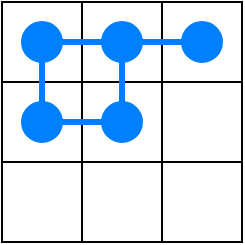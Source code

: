 <mxfile version="12.2.4" pages="3"><diagram id="92H0JlenQWe1qruiaDzJ" name="Page-1"><mxGraphModel dx="556" dy="404" grid="1" gridSize="10" guides="1" tooltips="1" connect="1" arrows="1" fold="1" page="1" pageScale="1" pageWidth="827" pageHeight="1169" math="0" shadow="0"><root><mxCell id="0"/><mxCell id="1" parent="0"/><mxCell id="2" value="" style="rounded=0;whiteSpace=wrap;html=1;" parent="1" vertex="1"><mxGeometry x="160" y="40" width="40" height="40" as="geometry"/></mxCell><mxCell id="3" value="" style="rounded=0;whiteSpace=wrap;html=1;" parent="1" vertex="1"><mxGeometry x="200" y="40" width="40" height="40" as="geometry"/></mxCell><mxCell id="4" value="" style="rounded=0;whiteSpace=wrap;html=1;" parent="1" vertex="1"><mxGeometry x="240" y="40" width="40" height="40" as="geometry"/></mxCell><mxCell id="5" value="" style="rounded=0;whiteSpace=wrap;html=1;" parent="1" vertex="1"><mxGeometry x="200" y="80" width="40" height="40" as="geometry"/></mxCell><mxCell id="6" value="" style="rounded=0;whiteSpace=wrap;html=1;" parent="1" vertex="1"><mxGeometry x="240" y="80" width="40" height="40" as="geometry"/></mxCell><mxCell id="7" value="" style="rounded=0;whiteSpace=wrap;html=1;" parent="1" vertex="1"><mxGeometry x="160" y="80" width="40" height="40" as="geometry"/></mxCell><mxCell id="8" value="" style="rounded=0;whiteSpace=wrap;html=1;" parent="1" vertex="1"><mxGeometry x="160" y="120" width="40" height="40" as="geometry"/></mxCell><mxCell id="9" value="" style="rounded=0;whiteSpace=wrap;html=1;" parent="1" vertex="1"><mxGeometry x="200" y="120" width="40" height="40" as="geometry"/></mxCell><mxCell id="10" value="" style="rounded=0;whiteSpace=wrap;html=1;" parent="1" vertex="1"><mxGeometry x="240" y="120" width="40" height="40" as="geometry"/></mxCell><mxCell id="11" value="" style="ellipse;whiteSpace=wrap;html=1;aspect=fixed;fillColor=#007FFF;strokeColor=#007FFF;" parent="1" vertex="1"><mxGeometry x="170" y="50" width="20" height="20" as="geometry"/></mxCell><mxCell id="12" value="" style="ellipse;whiteSpace=wrap;html=1;aspect=fixed;fillColor=#007FFF;strokeColor=#007FFF;" parent="1" vertex="1"><mxGeometry x="210" y="50" width="20" height="20" as="geometry"/></mxCell><mxCell id="13" value="" style="ellipse;whiteSpace=wrap;html=1;aspect=fixed;fillColor=#007FFF;strokeColor=#007FFF;" parent="1" vertex="1"><mxGeometry x="250" y="50" width="20" height="20" as="geometry"/></mxCell><mxCell id="14" value="" style="ellipse;whiteSpace=wrap;html=1;aspect=fixed;fillColor=#007FFF;strokeColor=#007FFF;" parent="1" vertex="1"><mxGeometry x="170" y="90" width="20" height="20" as="geometry"/></mxCell><mxCell id="15" value="" style="ellipse;whiteSpace=wrap;html=1;aspect=fixed;fillColor=#007FFF;strokeColor=#007FFF;" parent="1" vertex="1"><mxGeometry x="210" y="90" width="20" height="20" as="geometry"/></mxCell><mxCell id="o_ZizKLum-tNGr4r3ddh-15" value="" style="endArrow=none;html=1;fillColor=#007FFF;exitX=1;exitY=0.5;exitDx=0;exitDy=0;entryX=0;entryY=0.5;entryDx=0;entryDy=0;strokeColor=#007FFF;strokeWidth=3;" edge="1" parent="1"><mxGeometry width="50" height="50" relative="1" as="geometry"><mxPoint x="190" y="60" as="sourcePoint"/><mxPoint x="210" y="60" as="targetPoint"/></mxGeometry></mxCell><mxCell id="o_ZizKLum-tNGr4r3ddh-16" value="" style="endArrow=none;html=1;fillColor=#007FFF;exitX=1;exitY=0.5;exitDx=0;exitDy=0;entryX=0;entryY=0.5;entryDx=0;entryDy=0;strokeColor=#007FFF;strokeWidth=3;" edge="1" parent="1"><mxGeometry width="50" height="50" relative="1" as="geometry"><mxPoint x="230" y="60" as="sourcePoint"/><mxPoint x="250" y="60" as="targetPoint"/></mxGeometry></mxCell><mxCell id="o_ZizKLum-tNGr4r3ddh-17" value="" style="endArrow=none;html=1;fillColor=#007FFF;exitX=0.5;exitY=1;exitDx=0;exitDy=0;entryX=0.5;entryY=0;entryDx=0;entryDy=0;strokeColor=#007FFF;strokeWidth=3;" edge="1" parent="1"><mxGeometry width="50" height="50" relative="1" as="geometry"><mxPoint x="180" y="70" as="sourcePoint"/><mxPoint x="180" y="90" as="targetPoint"/></mxGeometry></mxCell><mxCell id="o_ZizKLum-tNGr4r3ddh-18" value="" style="endArrow=none;html=1;fillColor=#007FFF;exitX=0.5;exitY=1;exitDx=0;exitDy=0;entryX=0.5;entryY=0;entryDx=0;entryDy=0;strokeColor=#007FFF;strokeWidth=3;" edge="1" parent="1"><mxGeometry width="50" height="50" relative="1" as="geometry"><mxPoint x="220" y="70" as="sourcePoint"/><mxPoint x="220" y="90" as="targetPoint"/></mxGeometry></mxCell><mxCell id="o_ZizKLum-tNGr4r3ddh-21" value="" style="endArrow=none;html=1;fillColor=#007FFF;exitX=1;exitY=0.5;exitDx=0;exitDy=0;entryX=0;entryY=0.5;entryDx=0;entryDy=0;strokeColor=#007FFF;strokeWidth=3;" edge="1" parent="1"><mxGeometry width="50" height="50" relative="1" as="geometry"><mxPoint x="190" y="100" as="sourcePoint"/><mxPoint x="210" y="100" as="targetPoint"/></mxGeometry></mxCell></root></mxGraphModel></diagram><diagram id="V0VC3X7wpaaX6k0vdBGX" name="Page-2"><mxGraphModel dx="556" dy="404" grid="1" gridSize="10" guides="1" tooltips="1" connect="1" arrows="1" fold="1" page="1" pageScale="1" pageWidth="827" pageHeight="1169" math="0" shadow="0"><root><mxCell id="l6iaOvwErjSfI4lMmim0-0"/><mxCell id="l6iaOvwErjSfI4lMmim0-1" parent="l6iaOvwErjSfI4lMmim0-0"/><mxCell id="l6iaOvwErjSfI4lMmim0-2" value="" style="rounded=0;whiteSpace=wrap;html=1;" parent="l6iaOvwErjSfI4lMmim0-1" vertex="1"><mxGeometry x="160" y="40" width="40" height="40" as="geometry"/></mxCell><mxCell id="l6iaOvwErjSfI4lMmim0-3" value="" style="rounded=0;whiteSpace=wrap;html=1;" parent="l6iaOvwErjSfI4lMmim0-1" vertex="1"><mxGeometry x="200" y="40" width="40" height="40" as="geometry"/></mxCell><mxCell id="l6iaOvwErjSfI4lMmim0-4" value="" style="rounded=0;whiteSpace=wrap;html=1;" parent="l6iaOvwErjSfI4lMmim0-1" vertex="1"><mxGeometry x="240" y="40" width="40" height="40" as="geometry"/></mxCell><mxCell id="l6iaOvwErjSfI4lMmim0-5" value="" style="rounded=0;whiteSpace=wrap;html=1;" parent="l6iaOvwErjSfI4lMmim0-1" vertex="1"><mxGeometry x="200" y="80" width="40" height="40" as="geometry"/></mxCell><mxCell id="l6iaOvwErjSfI4lMmim0-6" value="" style="rounded=0;whiteSpace=wrap;html=1;" parent="l6iaOvwErjSfI4lMmim0-1" vertex="1"><mxGeometry x="240" y="80" width="40" height="40" as="geometry"/></mxCell><mxCell id="l6iaOvwErjSfI4lMmim0-7" value="" style="rounded=0;whiteSpace=wrap;html=1;" parent="l6iaOvwErjSfI4lMmim0-1" vertex="1"><mxGeometry x="160" y="80" width="40" height="40" as="geometry"/></mxCell><mxCell id="l6iaOvwErjSfI4lMmim0-8" value="" style="rounded=0;whiteSpace=wrap;html=1;" parent="l6iaOvwErjSfI4lMmim0-1" vertex="1"><mxGeometry x="160" y="120" width="40" height="40" as="geometry"/></mxCell><mxCell id="l6iaOvwErjSfI4lMmim0-9" value="" style="rounded=0;whiteSpace=wrap;html=1;" parent="l6iaOvwErjSfI4lMmim0-1" vertex="1"><mxGeometry x="200" y="120" width="40" height="40" as="geometry"/></mxCell><mxCell id="l6iaOvwErjSfI4lMmim0-10" value="" style="rounded=0;whiteSpace=wrap;html=1;" parent="l6iaOvwErjSfI4lMmim0-1" vertex="1"><mxGeometry x="240" y="120" width="40" height="40" as="geometry"/></mxCell><mxCell id="l6iaOvwErjSfI4lMmim0-11" value="" style="ellipse;whiteSpace=wrap;html=1;aspect=fixed;fillColor=#007FFF;strokeColor=#007FFF;" parent="l6iaOvwErjSfI4lMmim0-1" vertex="1"><mxGeometry x="170" y="50" width="20" height="20" as="geometry"/></mxCell><mxCell id="l6iaOvwErjSfI4lMmim0-12" value="" style="ellipse;whiteSpace=wrap;html=1;aspect=fixed;fillColor=#007FFF;strokeColor=#007FFF;" parent="l6iaOvwErjSfI4lMmim0-1" vertex="1"><mxGeometry x="210" y="50" width="20" height="20" as="geometry"/></mxCell><mxCell id="l6iaOvwErjSfI4lMmim0-13" value="" style="ellipse;whiteSpace=wrap;html=1;aspect=fixed;fillColor=#007FFF;strokeColor=#007FFF;" parent="l6iaOvwErjSfI4lMmim0-1" vertex="1"><mxGeometry x="210" y="90" width="20" height="20" as="geometry"/></mxCell><mxCell id="l6iaOvwErjSfI4lMmim0-14" value="" style="ellipse;whiteSpace=wrap;html=1;aspect=fixed;fillColor=#007FFF;strokeColor=#007FFF;" parent="l6iaOvwErjSfI4lMmim0-1" vertex="1"><mxGeometry x="170" y="90" width="20" height="20" as="geometry"/></mxCell><mxCell id="l6iaOvwErjSfI4lMmim0-15" value="" style="ellipse;whiteSpace=wrap;html=1;aspect=fixed;fillColor=#007FFF;strokeColor=#007FFF;" parent="l6iaOvwErjSfI4lMmim0-1" vertex="1"><mxGeometry x="250" y="90" width="20" height="20" as="geometry"/></mxCell><mxCell id="l_iGGv-g8fPITfAOr8aP-0" value="" style="endArrow=none;html=1;fillColor=#007FFF;exitX=1;exitY=0.5;exitDx=0;exitDy=0;entryX=0;entryY=0.5;entryDx=0;entryDy=0;strokeColor=#007FFF;strokeWidth=3;" edge="1" parent="l6iaOvwErjSfI4lMmim0-1"><mxGeometry width="50" height="50" relative="1" as="geometry"><mxPoint x="190" y="60" as="sourcePoint"/><mxPoint x="210" y="60" as="targetPoint"/></mxGeometry></mxCell><mxCell id="l_iGGv-g8fPITfAOr8aP-2" value="" style="endArrow=none;html=1;fillColor=#007FFF;exitX=0.5;exitY=1;exitDx=0;exitDy=0;entryX=0.5;entryY=0;entryDx=0;entryDy=0;strokeColor=#007FFF;strokeWidth=3;" edge="1" parent="l6iaOvwErjSfI4lMmim0-1"><mxGeometry width="50" height="50" relative="1" as="geometry"><mxPoint x="180" y="70" as="sourcePoint"/><mxPoint x="180" y="90" as="targetPoint"/></mxGeometry></mxCell><mxCell id="l_iGGv-g8fPITfAOr8aP-3" value="" style="endArrow=none;html=1;fillColor=#007FFF;exitX=0.5;exitY=1;exitDx=0;exitDy=0;entryX=0.5;entryY=0;entryDx=0;entryDy=0;strokeColor=#007FFF;strokeWidth=3;" edge="1" parent="l6iaOvwErjSfI4lMmim0-1"><mxGeometry width="50" height="50" relative="1" as="geometry"><mxPoint x="220" y="70" as="sourcePoint"/><mxPoint x="220" y="90" as="targetPoint"/></mxGeometry></mxCell><mxCell id="l_iGGv-g8fPITfAOr8aP-5" value="" style="endArrow=none;html=1;fillColor=#007FFF;exitX=1;exitY=0.5;exitDx=0;exitDy=0;entryX=0;entryY=0.5;entryDx=0;entryDy=0;strokeColor=#007FFF;strokeWidth=3;" edge="1" parent="l6iaOvwErjSfI4lMmim0-1"><mxGeometry width="50" height="50" relative="1" as="geometry"><mxPoint x="230" y="100" as="sourcePoint"/><mxPoint x="250" y="100" as="targetPoint"/></mxGeometry></mxCell><mxCell id="l_iGGv-g8fPITfAOr8aP-6" value="" style="endArrow=none;html=1;fillColor=#007FFF;exitX=1;exitY=0.5;exitDx=0;exitDy=0;entryX=0;entryY=0.5;entryDx=0;entryDy=0;strokeColor=#007FFF;strokeWidth=3;" edge="1" parent="l6iaOvwErjSfI4lMmim0-1"><mxGeometry width="50" height="50" relative="1" as="geometry"><mxPoint x="190" y="100" as="sourcePoint"/><mxPoint x="210" y="100" as="targetPoint"/></mxGeometry></mxCell></root></mxGraphModel></diagram><diagram id="HZgRmQQeOD0ILXlNFp2e" name="Page-3"><mxGraphModel dx="556" dy="404" grid="1" gridSize="10" guides="1" tooltips="1" connect="1" arrows="1" fold="1" page="1" pageScale="1" pageWidth="827" pageHeight="1169" math="0" shadow="0"><root><mxCell id="Bannpl1aqXye6fZsKOLN-0"/><mxCell id="Bannpl1aqXye6fZsKOLN-1" parent="Bannpl1aqXye6fZsKOLN-0"/><mxCell id="Bannpl1aqXye6fZsKOLN-2" value="" style="rounded=0;whiteSpace=wrap;html=1;" parent="Bannpl1aqXye6fZsKOLN-1" vertex="1"><mxGeometry x="160" y="40" width="40" height="40" as="geometry"/></mxCell><mxCell id="Bannpl1aqXye6fZsKOLN-3" value="" style="rounded=0;whiteSpace=wrap;html=1;" parent="Bannpl1aqXye6fZsKOLN-1" vertex="1"><mxGeometry x="200" y="40" width="40" height="40" as="geometry"/></mxCell><mxCell id="Bannpl1aqXye6fZsKOLN-4" value="" style="rounded=0;whiteSpace=wrap;html=1;" parent="Bannpl1aqXye6fZsKOLN-1" vertex="1"><mxGeometry x="240" y="40" width="40" height="40" as="geometry"/></mxCell><mxCell id="Bannpl1aqXye6fZsKOLN-5" value="" style="rounded=0;whiteSpace=wrap;html=1;" parent="Bannpl1aqXye6fZsKOLN-1" vertex="1"><mxGeometry x="200" y="80" width="40" height="40" as="geometry"/></mxCell><mxCell id="Bannpl1aqXye6fZsKOLN-6" value="" style="rounded=0;whiteSpace=wrap;html=1;" parent="Bannpl1aqXye6fZsKOLN-1" vertex="1"><mxGeometry x="240" y="80" width="40" height="40" as="geometry"/></mxCell><mxCell id="Bannpl1aqXye6fZsKOLN-7" value="" style="rounded=0;whiteSpace=wrap;html=1;" parent="Bannpl1aqXye6fZsKOLN-1" vertex="1"><mxGeometry x="160" y="80" width="40" height="40" as="geometry"/></mxCell><mxCell id="Bannpl1aqXye6fZsKOLN-8" value="" style="rounded=0;whiteSpace=wrap;html=1;" parent="Bannpl1aqXye6fZsKOLN-1" vertex="1"><mxGeometry x="160" y="120" width="40" height="40" as="geometry"/></mxCell><mxCell id="Bannpl1aqXye6fZsKOLN-9" value="" style="rounded=0;whiteSpace=wrap;html=1;" parent="Bannpl1aqXye6fZsKOLN-1" vertex="1"><mxGeometry x="200" y="120" width="40" height="40" as="geometry"/></mxCell><mxCell id="Bannpl1aqXye6fZsKOLN-10" value="" style="rounded=0;whiteSpace=wrap;html=1;" parent="Bannpl1aqXye6fZsKOLN-1" vertex="1"><mxGeometry x="240" y="120" width="40" height="40" as="geometry"/></mxCell><mxCell id="Bannpl1aqXye6fZsKOLN-11" value="" style="ellipse;whiteSpace=wrap;html=1;aspect=fixed;fillColor=#007FFF;strokeColor=#007FFF;" parent="Bannpl1aqXye6fZsKOLN-1" vertex="1"><mxGeometry x="170" y="50" width="20" height="20" as="geometry"/></mxCell><mxCell id="Bannpl1aqXye6fZsKOLN-12" value="" style="ellipse;whiteSpace=wrap;html=1;aspect=fixed;fillColor=#007FFF;strokeColor=#007FFF;" parent="Bannpl1aqXye6fZsKOLN-1" vertex="1"><mxGeometry x="210" y="50" width="20" height="20" as="geometry"/></mxCell><mxCell id="Bannpl1aqXye6fZsKOLN-13" value="" style="ellipse;whiteSpace=wrap;html=1;aspect=fixed;fillColor=#007FFF;strokeColor=#007FFF;" parent="Bannpl1aqXye6fZsKOLN-1" vertex="1"><mxGeometry x="250" y="50" width="20" height="20" as="geometry"/></mxCell><mxCell id="Bannpl1aqXye6fZsKOLN-14" value="" style="ellipse;whiteSpace=wrap;html=1;aspect=fixed;fillColor=#007FFF;strokeColor=#007FFF;" parent="Bannpl1aqXye6fZsKOLN-1" vertex="1"><mxGeometry x="170" y="90" width="20" height="20" as="geometry"/></mxCell><mxCell id="Bannpl1aqXye6fZsKOLN-15" value="" style="ellipse;whiteSpace=wrap;html=1;aspect=fixed;fillColor=#007FFF;strokeColor=#007FFF;direction=south;" parent="Bannpl1aqXye6fZsKOLN-1" vertex="1"><mxGeometry x="170" y="130" width="20" height="20" as="geometry"/></mxCell><mxCell id="la0EpYXniJ2wqH5-S9pW-0" value="" style="endArrow=none;html=1;fillColor=#007FFF;exitX=1;exitY=0.5;exitDx=0;exitDy=0;entryX=0;entryY=0.5;entryDx=0;entryDy=0;strokeColor=#007FFF;strokeWidth=3;" edge="1" parent="Bannpl1aqXye6fZsKOLN-1"><mxGeometry width="50" height="50" relative="1" as="geometry"><mxPoint x="190" y="60" as="sourcePoint"/><mxPoint x="210" y="60" as="targetPoint"/></mxGeometry></mxCell><mxCell id="la0EpYXniJ2wqH5-S9pW-1" value="" style="endArrow=none;html=1;fillColor=#007FFF;exitX=1;exitY=0.5;exitDx=0;exitDy=0;entryX=0;entryY=0.5;entryDx=0;entryDy=0;strokeColor=#007FFF;strokeWidth=3;" edge="1" parent="Bannpl1aqXye6fZsKOLN-1"><mxGeometry width="50" height="50" relative="1" as="geometry"><mxPoint x="230" y="60" as="sourcePoint"/><mxPoint x="250" y="60" as="targetPoint"/></mxGeometry></mxCell><mxCell id="la0EpYXniJ2wqH5-S9pW-2" value="" style="endArrow=none;html=1;fillColor=#007FFF;exitX=0.5;exitY=1;exitDx=0;exitDy=0;entryX=0.5;entryY=0;entryDx=0;entryDy=0;strokeColor=#007FFF;strokeWidth=3;" edge="1" parent="Bannpl1aqXye6fZsKOLN-1"><mxGeometry width="50" height="50" relative="1" as="geometry"><mxPoint x="180" y="70" as="sourcePoint"/><mxPoint x="180" y="90" as="targetPoint"/></mxGeometry></mxCell><mxCell id="la0EpYXniJ2wqH5-S9pW-9" value="" style="endArrow=none;html=1;fillColor=#007FFF;exitX=0.5;exitY=1;exitDx=0;exitDy=0;entryX=0.5;entryY=0;entryDx=0;entryDy=0;strokeColor=#007FFF;strokeWidth=3;" edge="1" parent="Bannpl1aqXye6fZsKOLN-1"><mxGeometry width="50" height="50" relative="1" as="geometry"><mxPoint x="180" y="110" as="sourcePoint"/><mxPoint x="180" y="130" as="targetPoint"/></mxGeometry></mxCell></root></mxGraphModel></diagram></mxfile>